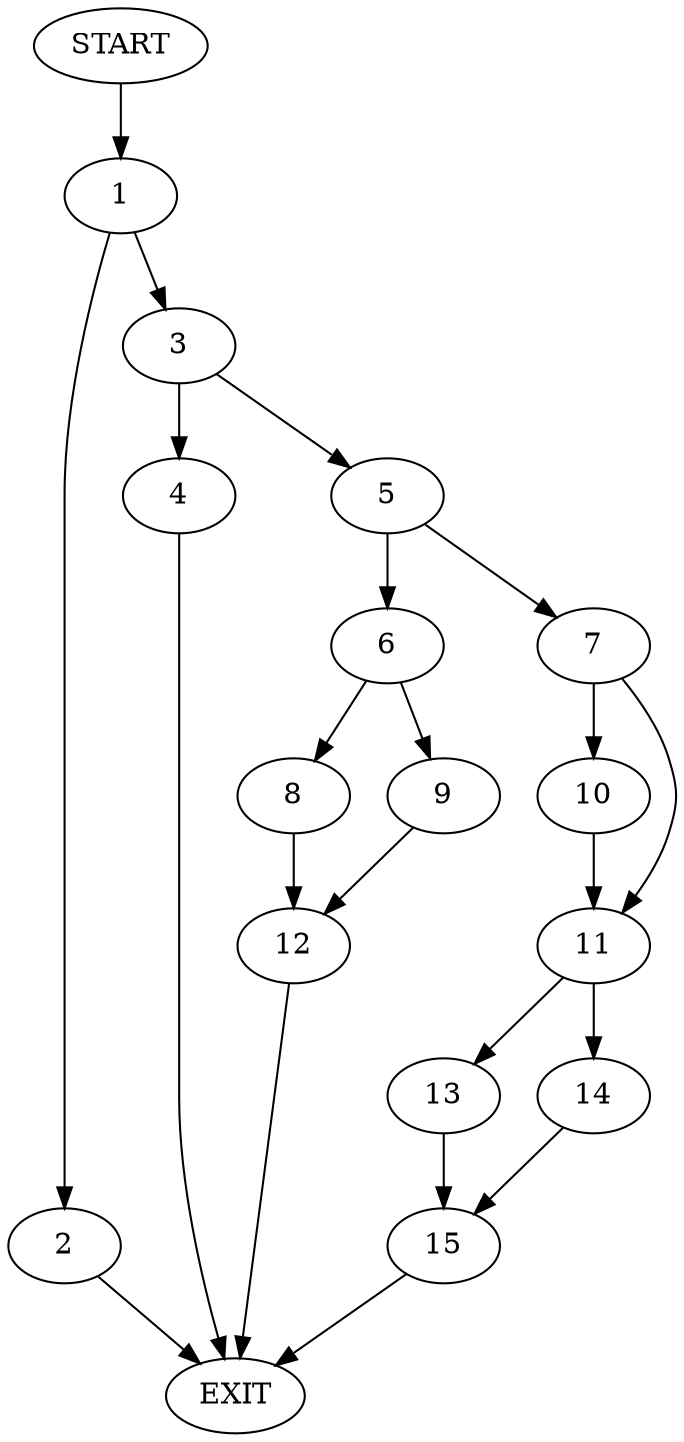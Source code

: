 digraph {
0 [label="START"]
16 [label="EXIT"]
0 -> 1
1 -> 2
1 -> 3
3 -> 4
3 -> 5
2 -> 16
5 -> 6
5 -> 7
4 -> 16
6 -> 8
6 -> 9
7 -> 10
7 -> 11
9 -> 12
8 -> 12
12 -> 16
10 -> 11
11 -> 13
11 -> 14
14 -> 15
13 -> 15
15 -> 16
}

